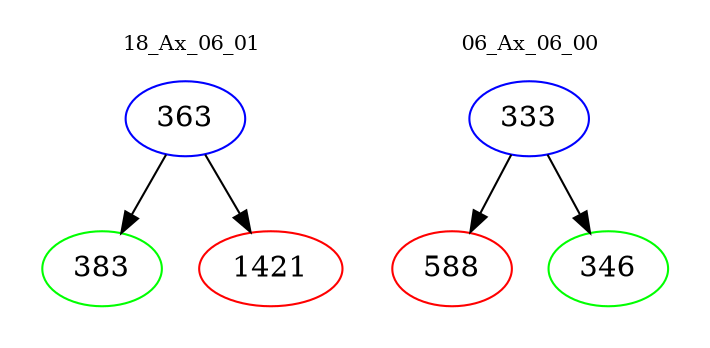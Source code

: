 digraph{
subgraph cluster_0 {
color = white
label = "18_Ax_06_01";
fontsize=10;
T0_363 [label="363", color="blue"]
T0_363 -> T0_383 [color="black"]
T0_383 [label="383", color="green"]
T0_363 -> T0_1421 [color="black"]
T0_1421 [label="1421", color="red"]
}
subgraph cluster_1 {
color = white
label = "06_Ax_06_00";
fontsize=10;
T1_333 [label="333", color="blue"]
T1_333 -> T1_588 [color="black"]
T1_588 [label="588", color="red"]
T1_333 -> T1_346 [color="black"]
T1_346 [label="346", color="green"]
}
}
